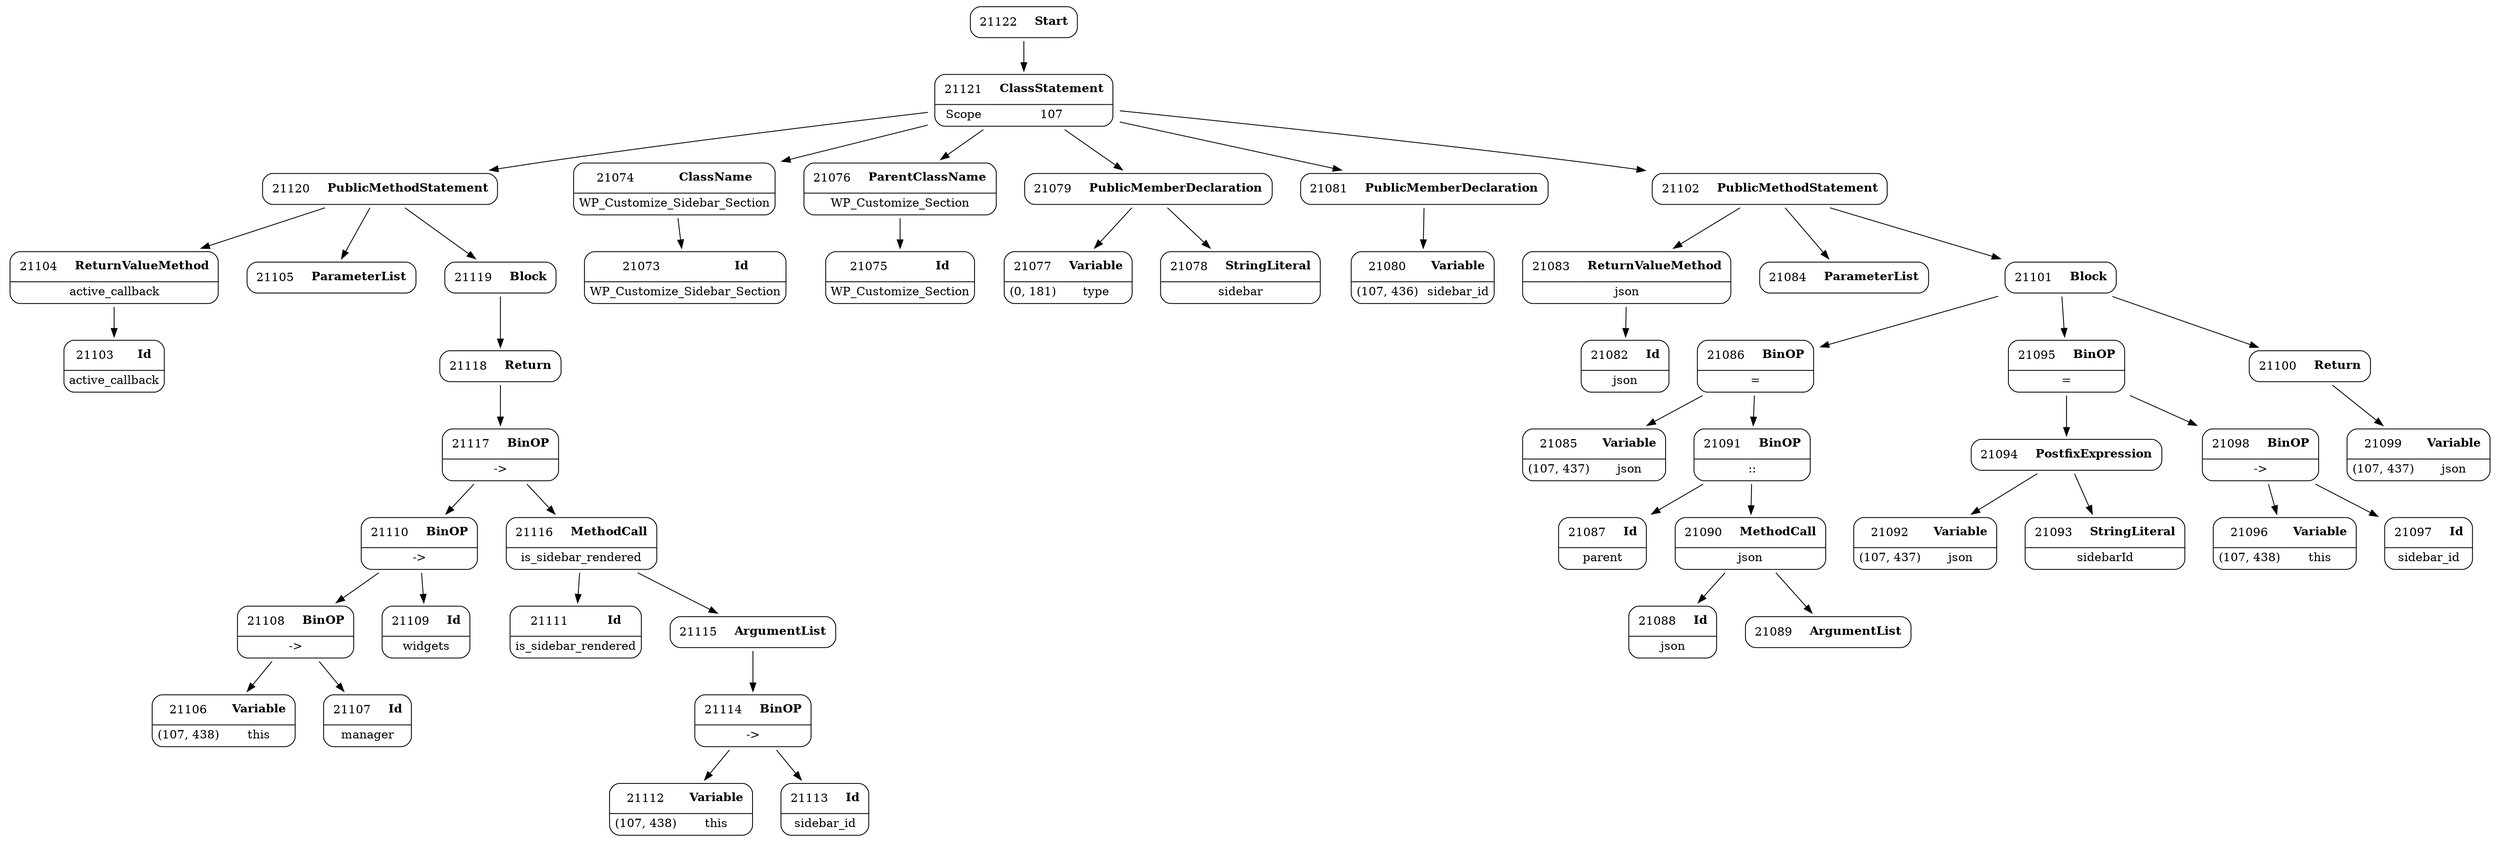 digraph ast {
node [shape=none];
21120 [label=<<TABLE border='1' cellspacing='0' cellpadding='10' style='rounded' ><TR><TD border='0'>21120</TD><TD border='0'><B>PublicMethodStatement</B></TD></TR></TABLE>>];
21120 -> 21104 [weight=2];
21120 -> 21105 [weight=2];
21120 -> 21119 [weight=2];
21121 [label=<<TABLE border='1' cellspacing='0' cellpadding='10' style='rounded' ><TR><TD border='0'>21121</TD><TD border='0'><B>ClassStatement</B></TD></TR><HR/><TR><TD border='0' cellpadding='5'>Scope</TD><TD border='0' cellpadding='5'>107</TD></TR></TABLE>>];
21121 -> 21074 [weight=2];
21121 -> 21076 [weight=2];
21121 -> 21079 [weight=2];
21121 -> 21081 [weight=2];
21121 -> 21102 [weight=2];
21121 -> 21120 [weight=2];
21122 [label=<<TABLE border='1' cellspacing='0' cellpadding='10' style='rounded' ><TR><TD border='0'>21122</TD><TD border='0'><B>Start</B></TD></TR></TABLE>>];
21122 -> 21121 [weight=2];
21073 [label=<<TABLE border='1' cellspacing='0' cellpadding='10' style='rounded' ><TR><TD border='0'>21073</TD><TD border='0'><B>Id</B></TD></TR><HR/><TR><TD border='0' cellpadding='5' colspan='2'>WP_Customize_Sidebar_Section</TD></TR></TABLE>>];
21074 [label=<<TABLE border='1' cellspacing='0' cellpadding='10' style='rounded' ><TR><TD border='0'>21074</TD><TD border='0'><B>ClassName</B></TD></TR><HR/><TR><TD border='0' cellpadding='5' colspan='2'>WP_Customize_Sidebar_Section</TD></TR></TABLE>>];
21074 -> 21073 [weight=2];
21075 [label=<<TABLE border='1' cellspacing='0' cellpadding='10' style='rounded' ><TR><TD border='0'>21075</TD><TD border='0'><B>Id</B></TD></TR><HR/><TR><TD border='0' cellpadding='5' colspan='2'>WP_Customize_Section</TD></TR></TABLE>>];
21076 [label=<<TABLE border='1' cellspacing='0' cellpadding='10' style='rounded' ><TR><TD border='0'>21076</TD><TD border='0'><B>ParentClassName</B></TD></TR><HR/><TR><TD border='0' cellpadding='5' colspan='2'>WP_Customize_Section</TD></TR></TABLE>>];
21076 -> 21075 [weight=2];
21077 [label=<<TABLE border='1' cellspacing='0' cellpadding='10' style='rounded' ><TR><TD border='0'>21077</TD><TD border='0'><B>Variable</B></TD></TR><HR/><TR><TD border='0' cellpadding='5'>(0, 181)</TD><TD border='0' cellpadding='5'>type</TD></TR></TABLE>>];
21078 [label=<<TABLE border='1' cellspacing='0' cellpadding='10' style='rounded' ><TR><TD border='0'>21078</TD><TD border='0'><B>StringLiteral</B></TD></TR><HR/><TR><TD border='0' cellpadding='5' colspan='2'>sidebar</TD></TR></TABLE>>];
21079 [label=<<TABLE border='1' cellspacing='0' cellpadding='10' style='rounded' ><TR><TD border='0'>21079</TD><TD border='0'><B>PublicMemberDeclaration</B></TD></TR></TABLE>>];
21079 -> 21077 [weight=2];
21079 -> 21078 [weight=2];
21080 [label=<<TABLE border='1' cellspacing='0' cellpadding='10' style='rounded' ><TR><TD border='0'>21080</TD><TD border='0'><B>Variable</B></TD></TR><HR/><TR><TD border='0' cellpadding='5'>(107, 436)</TD><TD border='0' cellpadding='5'>sidebar_id</TD></TR></TABLE>>];
21081 [label=<<TABLE border='1' cellspacing='0' cellpadding='10' style='rounded' ><TR><TD border='0'>21081</TD><TD border='0'><B>PublicMemberDeclaration</B></TD></TR></TABLE>>];
21081 -> 21080 [weight=2];
21082 [label=<<TABLE border='1' cellspacing='0' cellpadding='10' style='rounded' ><TR><TD border='0'>21082</TD><TD border='0'><B>Id</B></TD></TR><HR/><TR><TD border='0' cellpadding='5' colspan='2'>json</TD></TR></TABLE>>];
21083 [label=<<TABLE border='1' cellspacing='0' cellpadding='10' style='rounded' ><TR><TD border='0'>21083</TD><TD border='0'><B>ReturnValueMethod</B></TD></TR><HR/><TR><TD border='0' cellpadding='5' colspan='2'>json</TD></TR></TABLE>>];
21083 -> 21082 [weight=2];
21084 [label=<<TABLE border='1' cellspacing='0' cellpadding='10' style='rounded' ><TR><TD border='0'>21084</TD><TD border='0'><B>ParameterList</B></TD></TR></TABLE>>];
21085 [label=<<TABLE border='1' cellspacing='0' cellpadding='10' style='rounded' ><TR><TD border='0'>21085</TD><TD border='0'><B>Variable</B></TD></TR><HR/><TR><TD border='0' cellpadding='5'>(107, 437)</TD><TD border='0' cellpadding='5'>json</TD></TR></TABLE>>];
21086 [label=<<TABLE border='1' cellspacing='0' cellpadding='10' style='rounded' ><TR><TD border='0'>21086</TD><TD border='0'><B>BinOP</B></TD></TR><HR/><TR><TD border='0' cellpadding='5' colspan='2'>=</TD></TR></TABLE>>];
21086 -> 21085 [weight=2];
21086 -> 21091 [weight=2];
21087 [label=<<TABLE border='1' cellspacing='0' cellpadding='10' style='rounded' ><TR><TD border='0'>21087</TD><TD border='0'><B>Id</B></TD></TR><HR/><TR><TD border='0' cellpadding='5' colspan='2'>parent</TD></TR></TABLE>>];
21088 [label=<<TABLE border='1' cellspacing='0' cellpadding='10' style='rounded' ><TR><TD border='0'>21088</TD><TD border='0'><B>Id</B></TD></TR><HR/><TR><TD border='0' cellpadding='5' colspan='2'>json</TD></TR></TABLE>>];
21089 [label=<<TABLE border='1' cellspacing='0' cellpadding='10' style='rounded' ><TR><TD border='0'>21089</TD><TD border='0'><B>ArgumentList</B></TD></TR></TABLE>>];
21090 [label=<<TABLE border='1' cellspacing='0' cellpadding='10' style='rounded' ><TR><TD border='0'>21090</TD><TD border='0'><B>MethodCall</B></TD></TR><HR/><TR><TD border='0' cellpadding='5' colspan='2'>json</TD></TR></TABLE>>];
21090 -> 21088 [weight=2];
21090 -> 21089 [weight=2];
21091 [label=<<TABLE border='1' cellspacing='0' cellpadding='10' style='rounded' ><TR><TD border='0'>21091</TD><TD border='0'><B>BinOP</B></TD></TR><HR/><TR><TD border='0' cellpadding='5' colspan='2'>::</TD></TR></TABLE>>];
21091 -> 21087 [weight=2];
21091 -> 21090 [weight=2];
21092 [label=<<TABLE border='1' cellspacing='0' cellpadding='10' style='rounded' ><TR><TD border='0'>21092</TD><TD border='0'><B>Variable</B></TD></TR><HR/><TR><TD border='0' cellpadding='5'>(107, 437)</TD><TD border='0' cellpadding='5'>json</TD></TR></TABLE>>];
21093 [label=<<TABLE border='1' cellspacing='0' cellpadding='10' style='rounded' ><TR><TD border='0'>21093</TD><TD border='0'><B>StringLiteral</B></TD></TR><HR/><TR><TD border='0' cellpadding='5' colspan='2'>sidebarId</TD></TR></TABLE>>];
21094 [label=<<TABLE border='1' cellspacing='0' cellpadding='10' style='rounded' ><TR><TD border='0'>21094</TD><TD border='0'><B>PostfixExpression</B></TD></TR></TABLE>>];
21094 -> 21092 [weight=2];
21094 -> 21093 [weight=2];
21095 [label=<<TABLE border='1' cellspacing='0' cellpadding='10' style='rounded' ><TR><TD border='0'>21095</TD><TD border='0'><B>BinOP</B></TD></TR><HR/><TR><TD border='0' cellpadding='5' colspan='2'>=</TD></TR></TABLE>>];
21095 -> 21094 [weight=2];
21095 -> 21098 [weight=2];
21096 [label=<<TABLE border='1' cellspacing='0' cellpadding='10' style='rounded' ><TR><TD border='0'>21096</TD><TD border='0'><B>Variable</B></TD></TR><HR/><TR><TD border='0' cellpadding='5'>(107, 438)</TD><TD border='0' cellpadding='5'>this</TD></TR></TABLE>>];
21097 [label=<<TABLE border='1' cellspacing='0' cellpadding='10' style='rounded' ><TR><TD border='0'>21097</TD><TD border='0'><B>Id</B></TD></TR><HR/><TR><TD border='0' cellpadding='5' colspan='2'>sidebar_id</TD></TR></TABLE>>];
21098 [label=<<TABLE border='1' cellspacing='0' cellpadding='10' style='rounded' ><TR><TD border='0'>21098</TD><TD border='0'><B>BinOP</B></TD></TR><HR/><TR><TD border='0' cellpadding='5' colspan='2'>-&gt;</TD></TR></TABLE>>];
21098 -> 21096 [weight=2];
21098 -> 21097 [weight=2];
21099 [label=<<TABLE border='1' cellspacing='0' cellpadding='10' style='rounded' ><TR><TD border='0'>21099</TD><TD border='0'><B>Variable</B></TD></TR><HR/><TR><TD border='0' cellpadding='5'>(107, 437)</TD><TD border='0' cellpadding='5'>json</TD></TR></TABLE>>];
21100 [label=<<TABLE border='1' cellspacing='0' cellpadding='10' style='rounded' ><TR><TD border='0'>21100</TD><TD border='0'><B>Return</B></TD></TR></TABLE>>];
21100 -> 21099 [weight=2];
21101 [label=<<TABLE border='1' cellspacing='0' cellpadding='10' style='rounded' ><TR><TD border='0'>21101</TD><TD border='0'><B>Block</B></TD></TR></TABLE>>];
21101 -> 21086 [weight=2];
21101 -> 21095 [weight=2];
21101 -> 21100 [weight=2];
21102 [label=<<TABLE border='1' cellspacing='0' cellpadding='10' style='rounded' ><TR><TD border='0'>21102</TD><TD border='0'><B>PublicMethodStatement</B></TD></TR></TABLE>>];
21102 -> 21083 [weight=2];
21102 -> 21084 [weight=2];
21102 -> 21101 [weight=2];
21103 [label=<<TABLE border='1' cellspacing='0' cellpadding='10' style='rounded' ><TR><TD border='0'>21103</TD><TD border='0'><B>Id</B></TD></TR><HR/><TR><TD border='0' cellpadding='5' colspan='2'>active_callback</TD></TR></TABLE>>];
21104 [label=<<TABLE border='1' cellspacing='0' cellpadding='10' style='rounded' ><TR><TD border='0'>21104</TD><TD border='0'><B>ReturnValueMethod</B></TD></TR><HR/><TR><TD border='0' cellpadding='5' colspan='2'>active_callback</TD></TR></TABLE>>];
21104 -> 21103 [weight=2];
21105 [label=<<TABLE border='1' cellspacing='0' cellpadding='10' style='rounded' ><TR><TD border='0'>21105</TD><TD border='0'><B>ParameterList</B></TD></TR></TABLE>>];
21106 [label=<<TABLE border='1' cellspacing='0' cellpadding='10' style='rounded' ><TR><TD border='0'>21106</TD><TD border='0'><B>Variable</B></TD></TR><HR/><TR><TD border='0' cellpadding='5'>(107, 438)</TD><TD border='0' cellpadding='5'>this</TD></TR></TABLE>>];
21107 [label=<<TABLE border='1' cellspacing='0' cellpadding='10' style='rounded' ><TR><TD border='0'>21107</TD><TD border='0'><B>Id</B></TD></TR><HR/><TR><TD border='0' cellpadding='5' colspan='2'>manager</TD></TR></TABLE>>];
21108 [label=<<TABLE border='1' cellspacing='0' cellpadding='10' style='rounded' ><TR><TD border='0'>21108</TD><TD border='0'><B>BinOP</B></TD></TR><HR/><TR><TD border='0' cellpadding='5' colspan='2'>-&gt;</TD></TR></TABLE>>];
21108 -> 21106 [weight=2];
21108 -> 21107 [weight=2];
21109 [label=<<TABLE border='1' cellspacing='0' cellpadding='10' style='rounded' ><TR><TD border='0'>21109</TD><TD border='0'><B>Id</B></TD></TR><HR/><TR><TD border='0' cellpadding='5' colspan='2'>widgets</TD></TR></TABLE>>];
21110 [label=<<TABLE border='1' cellspacing='0' cellpadding='10' style='rounded' ><TR><TD border='0'>21110</TD><TD border='0'><B>BinOP</B></TD></TR><HR/><TR><TD border='0' cellpadding='5' colspan='2'>-&gt;</TD></TR></TABLE>>];
21110 -> 21108 [weight=2];
21110 -> 21109 [weight=2];
21111 [label=<<TABLE border='1' cellspacing='0' cellpadding='10' style='rounded' ><TR><TD border='0'>21111</TD><TD border='0'><B>Id</B></TD></TR><HR/><TR><TD border='0' cellpadding='5' colspan='2'>is_sidebar_rendered</TD></TR></TABLE>>];
21112 [label=<<TABLE border='1' cellspacing='0' cellpadding='10' style='rounded' ><TR><TD border='0'>21112</TD><TD border='0'><B>Variable</B></TD></TR><HR/><TR><TD border='0' cellpadding='5'>(107, 438)</TD><TD border='0' cellpadding='5'>this</TD></TR></TABLE>>];
21113 [label=<<TABLE border='1' cellspacing='0' cellpadding='10' style='rounded' ><TR><TD border='0'>21113</TD><TD border='0'><B>Id</B></TD></TR><HR/><TR><TD border='0' cellpadding='5' colspan='2'>sidebar_id</TD></TR></TABLE>>];
21114 [label=<<TABLE border='1' cellspacing='0' cellpadding='10' style='rounded' ><TR><TD border='0'>21114</TD><TD border='0'><B>BinOP</B></TD></TR><HR/><TR><TD border='0' cellpadding='5' colspan='2'>-&gt;</TD></TR></TABLE>>];
21114 -> 21112 [weight=2];
21114 -> 21113 [weight=2];
21115 [label=<<TABLE border='1' cellspacing='0' cellpadding='10' style='rounded' ><TR><TD border='0'>21115</TD><TD border='0'><B>ArgumentList</B></TD></TR></TABLE>>];
21115 -> 21114 [weight=2];
21116 [label=<<TABLE border='1' cellspacing='0' cellpadding='10' style='rounded' ><TR><TD border='0'>21116</TD><TD border='0'><B>MethodCall</B></TD></TR><HR/><TR><TD border='0' cellpadding='5' colspan='2'>is_sidebar_rendered</TD></TR></TABLE>>];
21116 -> 21111 [weight=2];
21116 -> 21115 [weight=2];
21117 [label=<<TABLE border='1' cellspacing='0' cellpadding='10' style='rounded' ><TR><TD border='0'>21117</TD><TD border='0'><B>BinOP</B></TD></TR><HR/><TR><TD border='0' cellpadding='5' colspan='2'>-&gt;</TD></TR></TABLE>>];
21117 -> 21110 [weight=2];
21117 -> 21116 [weight=2];
21118 [label=<<TABLE border='1' cellspacing='0' cellpadding='10' style='rounded' ><TR><TD border='0'>21118</TD><TD border='0'><B>Return</B></TD></TR></TABLE>>];
21118 -> 21117 [weight=2];
21119 [label=<<TABLE border='1' cellspacing='0' cellpadding='10' style='rounded' ><TR><TD border='0'>21119</TD><TD border='0'><B>Block</B></TD></TR></TABLE>>];
21119 -> 21118 [weight=2];
}
